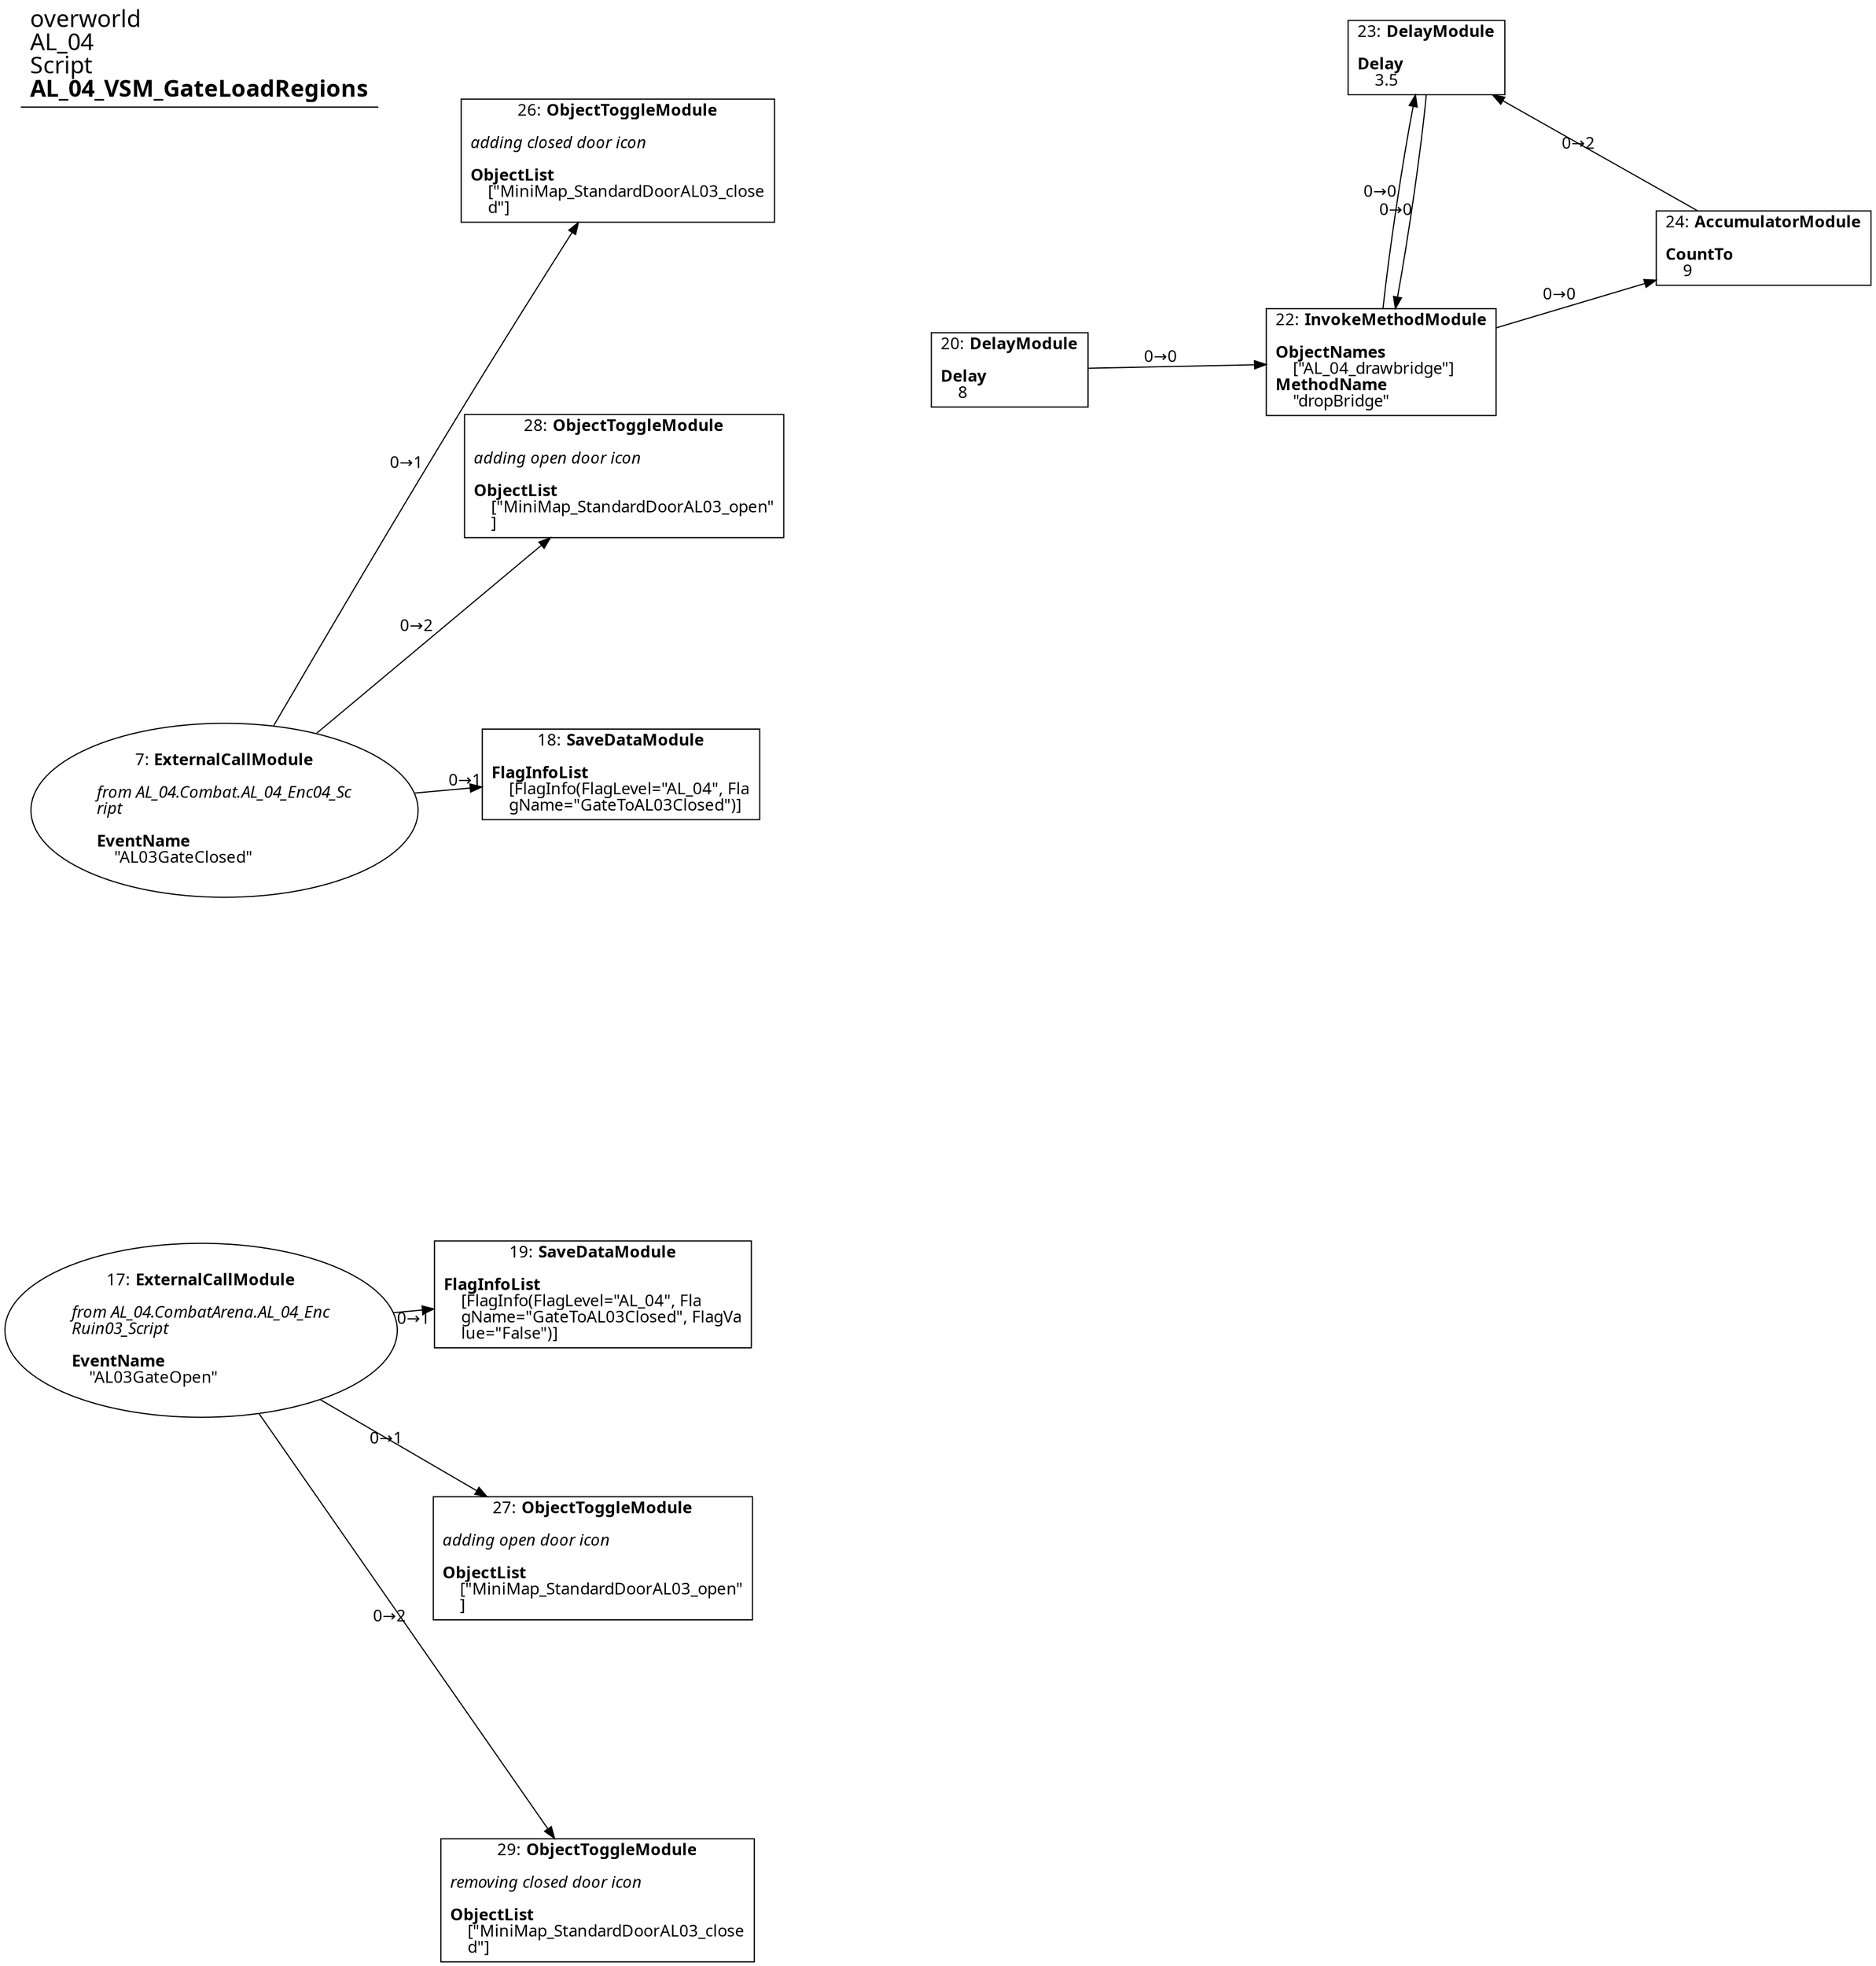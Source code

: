 digraph {
    layout = fdp;
    overlap = prism;
    sep = "+16";
    splines = spline;

    node [ shape = box ];

    graph [ fontname = "Segoe UI" ];
    node [ fontname = "Segoe UI" ];
    edge [ fontname = "Segoe UI" ];

    7 [ label = <7: <b>ExternalCallModule</b><br/><br/><i>from AL_04.Combat.AL_04_Enc04_Sc<br align="left"/>ript<br align="left"/></i><br align="left"/><b>EventName</b><br align="left"/>    &quot;AL03GateClosed&quot;<br align="left"/>> ];
    7 [ shape = oval ]
    7 [ pos = "-0.109000005,-0.037!" ];
    7 -> 18 [ label = "0→1" ];
    7 -> 26 [ label = "0→1" ];
    7 -> 28 [ label = "0→2" ];

    17 [ label = <17: <b>ExternalCallModule</b><br/><br/><i>from AL_04.CombatArena.AL_04_Enc<br align="left"/>Ruin03_Script<br align="left"/></i><br align="left"/><b>EventName</b><br align="left"/>    &quot;AL03GateOpen&quot;<br align="left"/>> ];
    17 [ shape = oval ]
    17 [ pos = "-0.124000005,-0.37!" ];
    17 -> 19 [ label = "0→1" ];
    17 -> 27 [ label = "0→1" ];
    17 -> 29 [ label = "0→2" ];

    18 [ label = <18: <b>SaveDataModule</b><br/><br/><b>FlagInfoList</b><br align="left"/>    [FlagInfo(FlagLevel=&quot;AL_04&quot;, Fla<br align="left"/>    gName=&quot;GateToAL03Closed&quot;)]<br align="left"/>> ];
    18 [ pos = "0.14500001,-0.014!" ];

    19 [ label = <19: <b>SaveDataModule</b><br/><br/><b>FlagInfoList</b><br align="left"/>    [FlagInfo(FlagLevel=&quot;AL_04&quot;, Fla<br align="left"/>    gName=&quot;GateToAL03Closed&quot;, FlagVa<br align="left"/>    lue=&quot;False&quot;)]<br align="left"/>> ];
    19 [ pos = "0.127,-0.347!" ];

    20 [ label = <20: <b>DelayModule</b><br/><br/><b>Delay</b><br align="left"/>    8<br align="left"/>> ];
    20 [ pos = "0.39400002,0.245!" ];
    20 -> 22 [ label = "0→0" ];

    22 [ label = <22: <b>InvokeMethodModule</b><br/><br/><b>ObjectNames</b><br align="left"/>    [&quot;AL_04_drawbridge&quot;]<br align="left"/><b>MethodName</b><br align="left"/>    &quot;dropBridge&quot;<br align="left"/>> ];
    22 [ pos = "0.632,0.25!" ];
    22 -> 23 [ label = "0→0" ];
    22 -> 24 [ label = "0→0" ];

    23 [ label = <23: <b>DelayModule</b><br/><br/><b>Delay</b><br align="left"/>    3.5<br align="left"/>> ];
    23 [ pos = "0.661,0.44500002!" ];
    23 -> 22 [ label = "0→0" ];

    24 [ label = <24: <b>AccumulatorModule</b><br/><br/><b>CountTo</b><br align="left"/>    9<br align="left"/>> ];
    24 [ pos = "0.87700003,0.323!" ];
    24 -> 23 [ label = "0→2" ];

    26 [ label = <26: <b>ObjectToggleModule</b><br/><br/><i>adding closed door icon<br align="left"/></i><br align="left"/><b>ObjectList</b><br align="left"/>    [&quot;MiniMap_StandardDoorAL03_close<br align="left"/>    d&quot;]<br align="left"/>> ];
    26 [ pos = "0.143,0.379!" ];

    27 [ label = <27: <b>ObjectToggleModule</b><br/><br/><i>adding open door icon<br align="left"/></i><br align="left"/><b>ObjectList</b><br align="left"/>    [&quot;MiniMap_StandardDoorAL03_open&quot;<br align="left"/>    ]<br align="left"/>> ];
    27 [ pos = "0.127,-0.51600003!" ];

    28 [ label = <28: <b>ObjectToggleModule</b><br/><br/><i>adding open door icon<br align="left"/></i><br align="left"/><b>ObjectList</b><br align="left"/>    [&quot;MiniMap_StandardDoorAL03_open&quot;<br align="left"/>    ]<br align="left"/>> ];
    28 [ pos = "0.147,0.177!" ];

    29 [ label = <29: <b>ObjectToggleModule</b><br/><br/><i>removing closed door icon<br align="left"/></i><br align="left"/><b>ObjectList</b><br align="left"/>    [&quot;MiniMap_StandardDoorAL03_close<br align="left"/>    d&quot;]<br align="left"/>> ];
    29 [ pos = "0.13000001,-0.735!" ];

    title [ pos = "-0.125,0.446!" ];
    title [ shape = underline ];
    title [ label = <<font point-size="20">overworld<br align="left"/>AL_04<br align="left"/>Script<br align="left"/><b>AL_04_VSM_GateLoadRegions</b><br align="left"/></font>> ];
}
